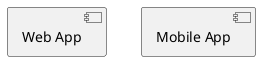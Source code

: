 @startuml(id=FRONTEND)
component "Web App" as WebApp
component "Mobile App" as MobileApp
@enduml

@startuml(id=BACKEND)
component "API Gateway" as APIGateway
component "Database" as DB
@enduml